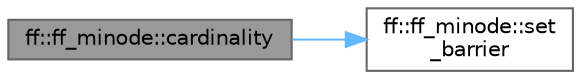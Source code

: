 digraph "ff::ff_minode::cardinality"
{
 // LATEX_PDF_SIZE
  bgcolor="transparent";
  edge [fontname=Helvetica,fontsize=10,labelfontname=Helvetica,labelfontsize=10];
  node [fontname=Helvetica,fontsize=10,shape=box,height=0.2,width=0.4];
  rankdir="LR";
  Node1 [id="Node000001",label="ff::ff_minode::cardinality",height=0.2,width=0.4,color="gray40", fillcolor="grey60", style="filled", fontcolor="black",tooltip="Gets the number of input channels"];
  Node1 -> Node2 [id="edge1_Node000001_Node000002",color="steelblue1",style="solid",tooltip=" "];
  Node2 [id="Node000002",label="ff::ff_minode::set\l_barrier",height=0.2,width=0.4,color="grey40", fillcolor="white", style="filled",URL="$classff_1_1ff__minode.html#a52127f7d634e8abb9bd0fe592f10a8b5",tooltip=" "];
}
